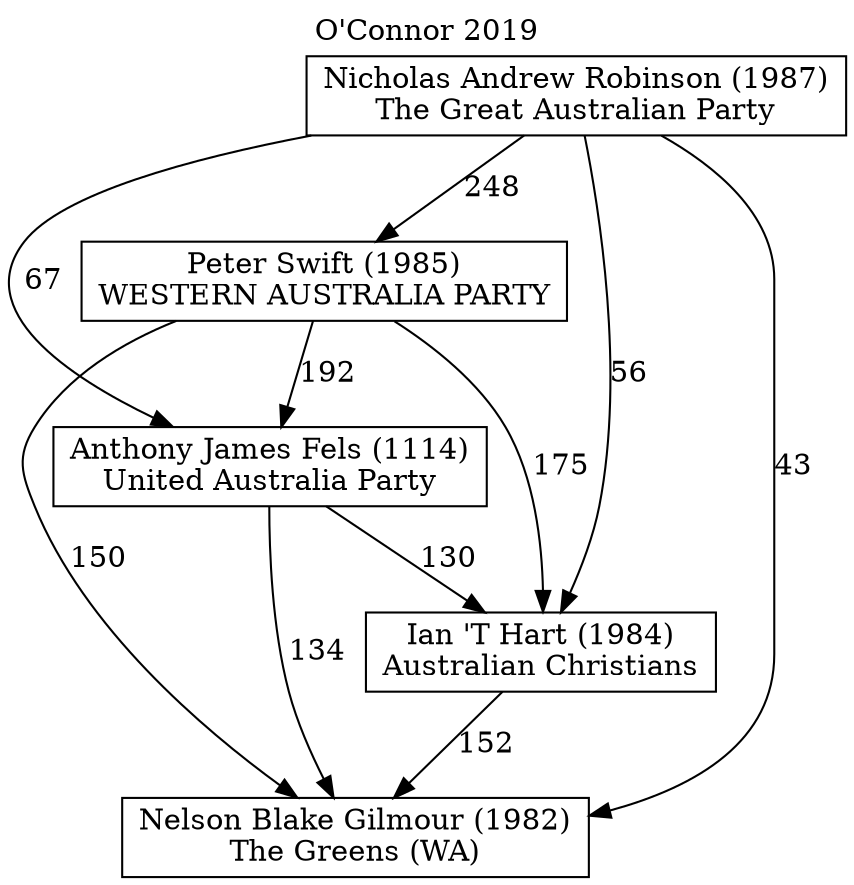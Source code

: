 // House preference flow
digraph "Nelson Blake Gilmour (1982)_O'Connor_2019" {
	graph [label="O'Connor 2019" labelloc=t mclimit=10]
	node [shape=box]
	"Anthony James Fels (1114)" [label="Anthony James Fels (1114)
United Australia Party"]
	"Ian 'T Hart (1984)" [label="Ian 'T Hart (1984)
Australian Christians"]
	"Nelson Blake Gilmour (1982)" [label="Nelson Blake Gilmour (1982)
The Greens (WA)"]
	"Nicholas Andrew Robinson (1987)" [label="Nicholas Andrew Robinson (1987)
The Great Australian Party"]
	"Peter Swift (1985)" [label="Peter Swift (1985)
WESTERN AUSTRALIA PARTY"]
	"Anthony James Fels (1114)" -> "Ian 'T Hart (1984)" [label=130]
	"Anthony James Fels (1114)" -> "Nelson Blake Gilmour (1982)" [label=134]
	"Ian 'T Hart (1984)" -> "Nelson Blake Gilmour (1982)" [label=152]
	"Nicholas Andrew Robinson (1987)" -> "Anthony James Fels (1114)" [label=67]
	"Nicholas Andrew Robinson (1987)" -> "Ian 'T Hart (1984)" [label=56]
	"Nicholas Andrew Robinson (1987)" -> "Nelson Blake Gilmour (1982)" [label=43]
	"Nicholas Andrew Robinson (1987)" -> "Peter Swift (1985)" [label=248]
	"Peter Swift (1985)" -> "Anthony James Fels (1114)" [label=192]
	"Peter Swift (1985)" -> "Ian 'T Hart (1984)" [label=175]
	"Peter Swift (1985)" -> "Nelson Blake Gilmour (1982)" [label=150]
}
